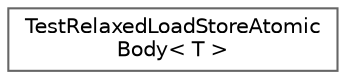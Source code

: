 digraph "类继承关系图"
{
 // LATEX_PDF_SIZE
  bgcolor="transparent";
  edge [fontname=Helvetica,fontsize=10,labelfontname=Helvetica,labelfontsize=10];
  node [fontname=Helvetica,fontsize=10,shape=box,height=0.2,width=0.4];
  rankdir="LR";
  Node0 [id="Node000000",label="TestRelaxedLoadStoreAtomic\lBody\< T \>",height=0.2,width=0.4,color="grey40", fillcolor="white", style="filled",URL="$class_test_relaxed_load_store_atomic_body.html",tooltip=" "];
}
